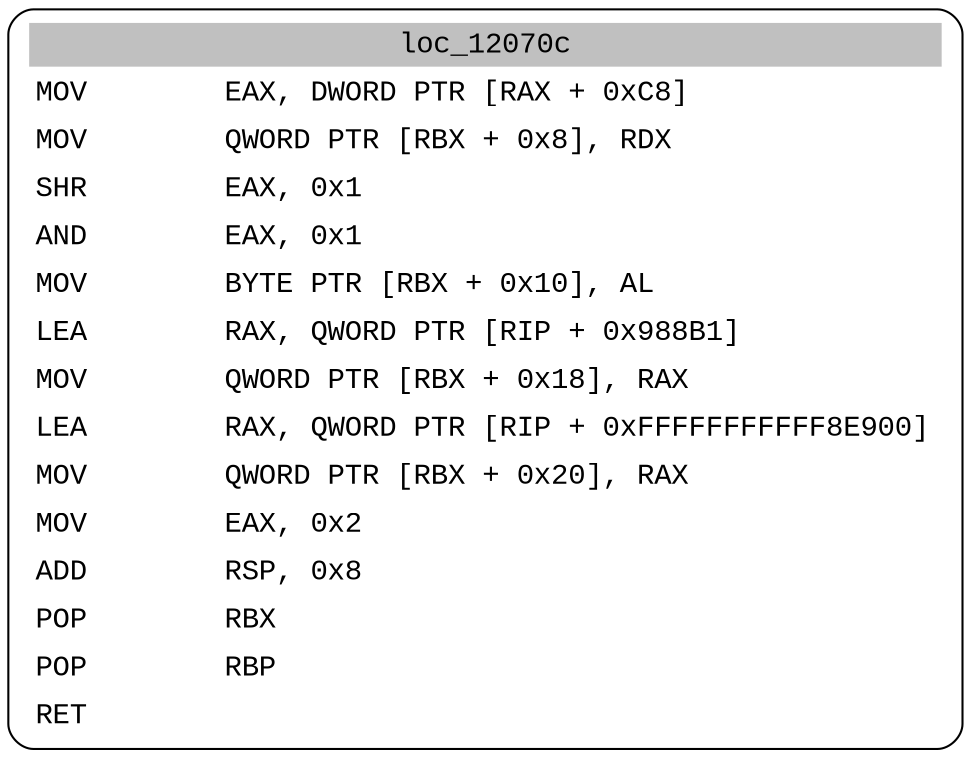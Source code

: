 digraph asm_graph {
1941 [
shape="Mrecord" fontname="Courier New"label =<<table border="0" cellborder="0" cellpadding="3"><tr><td align="center" colspan="2" bgcolor="grey">loc_12070c</td></tr><tr><td align="left">MOV        EAX, DWORD PTR [RAX + 0xC8]</td></tr><tr><td align="left">MOV        QWORD PTR [RBX + 0x8], RDX</td></tr><tr><td align="left">SHR        EAX, 0x1</td></tr><tr><td align="left">AND        EAX, 0x1</td></tr><tr><td align="left">MOV        BYTE PTR [RBX + 0x10], AL</td></tr><tr><td align="left">LEA        RAX, QWORD PTR [RIP + 0x988B1]</td></tr><tr><td align="left">MOV        QWORD PTR [RBX + 0x18], RAX</td></tr><tr><td align="left">LEA        RAX, QWORD PTR [RIP + 0xFFFFFFFFFFF8E900]</td></tr><tr><td align="left">MOV        QWORD PTR [RBX + 0x20], RAX</td></tr><tr><td align="left">MOV        EAX, 0x2</td></tr><tr><td align="left">ADD        RSP, 0x8</td></tr><tr><td align="left">POP        RBX</td></tr><tr><td align="left">POP        RBP</td></tr><tr><td align="left">RET        </td></tr></table>> ];
}